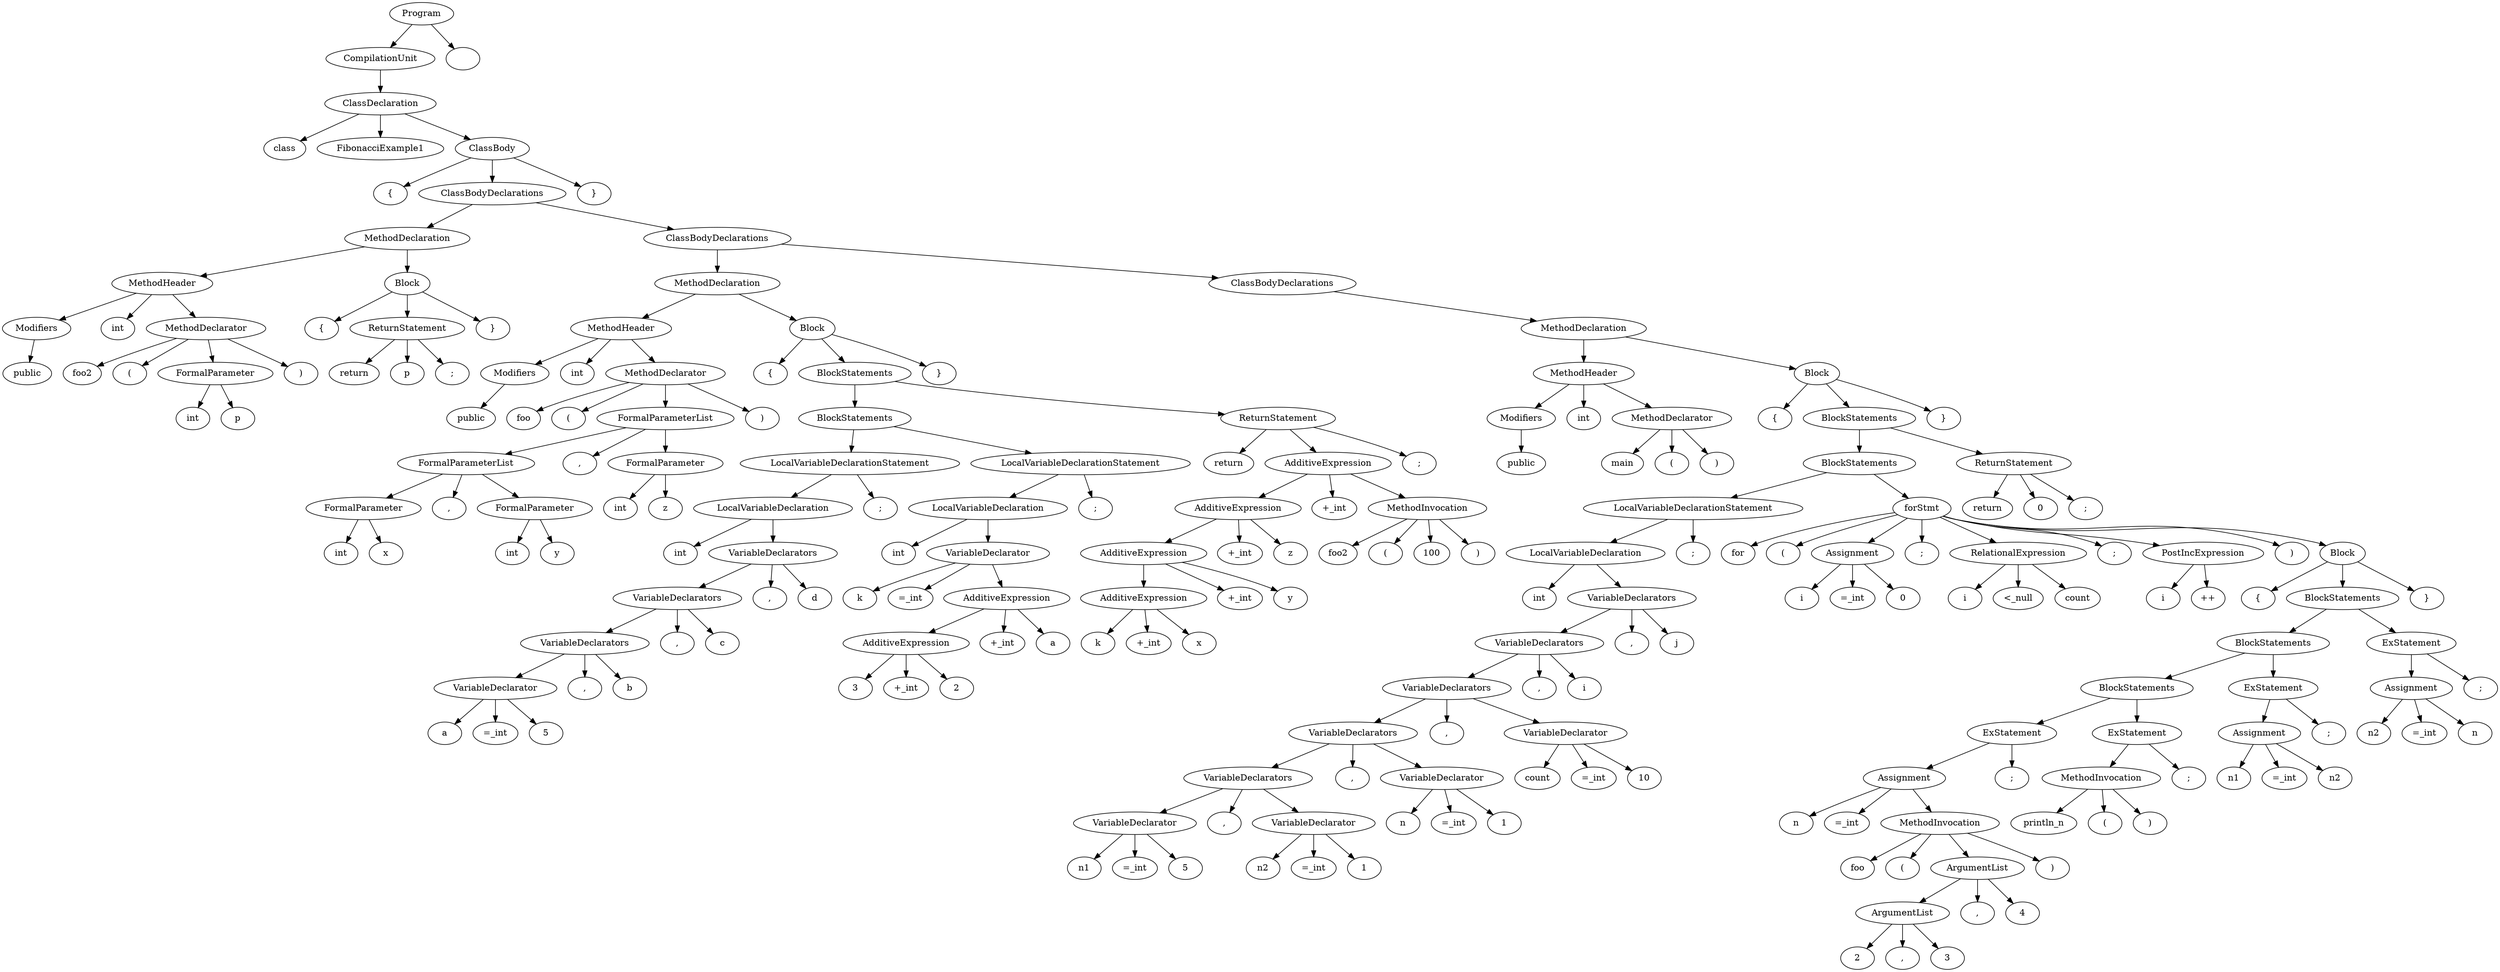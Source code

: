 digraph G {
n1 [label="class"]
n2 [label="FibonacciExample1"]
n3 [label="{"]
n4 [label="public"]
n5 [label="Modifiers"]
n5->n4;
n6 [label="int"]
n7 [label="foo2"]
n8 [label="("]
n9 [label="int"]
n10 [label="p"]
n11 [label="FormalParameter"]
n11->n10;
n11->n9;
n12 [label=")"]
n13 [label="MethodDeclarator"]
n13->n12;
n13->n11;
n13->n8;
n13->n7;
n14 [label="MethodHeader"]
n14->n13;
n14->n6;
n14->n5;
n15 [label="{"]
n16 [label="return"]
n17 [label="p"]
n18 [label=";"]
n19 [label="ReturnStatement"]
n19->n18;
n19->n17;
n19->n16;
n20 [label="}"]
n21 [label="Block"]
n21->n20;
n21->n19;
n21->n15;
n22 [label="MethodDeclaration"]
n22->n21;
n22->n14;
n23 [label="public"]
n24 [label="Modifiers"]
n24->n23;
n25 [label="int"]
n26 [label="foo"]
n27 [label="("]
n28 [label="int"]
n29 [label="x"]
n30 [label="FormalParameter"]
n30->n29;
n30->n28;
n31 [label=","]
n32 [label="int"]
n33 [label="y"]
n34 [label="FormalParameter"]
n34->n33;
n34->n32;
n35 [label="FormalParameterList"]
n35->n34;
n35->n31;
n35->n30;
n36 [label=","]
n37 [label="int"]
n38 [label="z"]
n39 [label="FormalParameter"]
n39->n38;
n39->n37;
n40 [label="FormalParameterList"]
n40->n39;
n40->n36;
n40->n35;
n41 [label=")"]
n42 [label="MethodDeclarator"]
n42->n41;
n42->n40;
n42->n27;
n42->n26;
n43 [label="MethodHeader"]
n43->n42;
n43->n25;
n43->n24;
n44 [label="{"]
n45 [label="int"]
n46 [label="a"]
n47 [label="=_int"]
n48 [label="5"]
n49 [label="VariableDeclarator"]
n49->n48;
n49->n47;
n49->n46;
n50 [label=","]
n51 [label="b"]
n52 [label="VariableDeclarators"]
n52->n51;
n52->n50;
n52->n49;
n53 [label=","]
n54 [label="c"]
n55 [label="VariableDeclarators"]
n55->n54;
n55->n53;
n55->n52;
n56 [label=","]
n57 [label="d"]
n58 [label="VariableDeclarators"]
n58->n57;
n58->n56;
n58->n55;
n59 [label="LocalVariableDeclaration"]
n59->n58;
n59->n45;
n60 [label=";"]
n61 [label="LocalVariableDeclarationStatement"]
n61->n60;
n61->n59;
n62 [label="int"]
n63 [label="k"]
n64 [label="=_int"]
n65 [label="3"]
n66 [label="+_int"]
n67 [label="2"]
n68 [label="AdditiveExpression"]
n68->n67;
n68->n66;
n68->n65;
n69 [label="+_int"]
n70 [label="a"]
n71 [label="AdditiveExpression"]
n71->n70;
n71->n69;
n71->n68;
n72 [label="VariableDeclarator"]
n72->n71;
n72->n64;
n72->n63;
n73 [label="LocalVariableDeclaration"]
n73->n72;
n73->n62;
n74 [label=";"]
n75 [label="LocalVariableDeclarationStatement"]
n75->n74;
n75->n73;
n76 [label="BlockStatements"]
n76->n75;
n76->n61;
n77 [label="return"]
n78 [label="k"]
n79 [label="+_int"]
n80 [label="x"]
n81 [label="AdditiveExpression"]
n81->n80;
n81->n79;
n81->n78;
n82 [label="+_int"]
n83 [label="y"]
n84 [label="AdditiveExpression"]
n84->n83;
n84->n82;
n84->n81;
n85 [label="+_int"]
n86 [label="z"]
n87 [label="AdditiveExpression"]
n87->n86;
n87->n85;
n87->n84;
n88 [label="+_int"]
n89 [label="foo2"]
n90 [label="("]
n91 [label="100"]
n92 [label=")"]
n93 [label="MethodInvocation"]
n93->n92;
n93->n91;
n93->n90;
n93->n89;
n94 [label="AdditiveExpression"]
n94->n93;
n94->n88;
n94->n87;
n95 [label=";"]
n96 [label="ReturnStatement"]
n96->n95;
n96->n94;
n96->n77;
n97 [label="BlockStatements"]
n97->n96;
n97->n76;
n98 [label="}"]
n99 [label="Block"]
n99->n98;
n99->n97;
n99->n44;
n100 [label="MethodDeclaration"]
n100->n99;
n100->n43;
n101 [label="public"]
n102 [label="Modifiers"]
n102->n101;
n103 [label="int"]
n104 [label="main"]
n105 [label="("]
n106 [label=")"]
n107 [label="MethodDeclarator"]
n107->n106;
n107->n105;
n107->n104;
n108 [label="MethodHeader"]
n108->n107;
n108->n103;
n108->n102;
n109 [label="{"]
n110 [label="int"]
n111 [label="n1"]
n112 [label="=_int"]
n113 [label="5"]
n114 [label="VariableDeclarator"]
n114->n113;
n114->n112;
n114->n111;
n115 [label=","]
n116 [label="n2"]
n117 [label="=_int"]
n118 [label="1"]
n119 [label="VariableDeclarator"]
n119->n118;
n119->n117;
n119->n116;
n120 [label="VariableDeclarators"]
n120->n119;
n120->n115;
n120->n114;
n121 [label=","]
n122 [label="n"]
n123 [label="=_int"]
n124 [label="1"]
n125 [label="VariableDeclarator"]
n125->n124;
n125->n123;
n125->n122;
n126 [label="VariableDeclarators"]
n126->n125;
n126->n121;
n126->n120;
n127 [label=","]
n128 [label="count"]
n129 [label="=_int"]
n130 [label="10"]
n131 [label="VariableDeclarator"]
n131->n130;
n131->n129;
n131->n128;
n132 [label="VariableDeclarators"]
n132->n131;
n132->n127;
n132->n126;
n133 [label=","]
n134 [label="i"]
n135 [label="VariableDeclarators"]
n135->n134;
n135->n133;
n135->n132;
n136 [label=","]
n137 [label="j"]
n138 [label="VariableDeclarators"]
n138->n137;
n138->n136;
n138->n135;
n139 [label="LocalVariableDeclaration"]
n139->n138;
n139->n110;
n140 [label=";"]
n141 [label="LocalVariableDeclarationStatement"]
n141->n140;
n141->n139;
n142 [label="for"]
n143 [label="("]
n144 [label="i"]
n145 [label="=_int"]
n146 [label="0"]
n147 [label="Assignment"]
n147->n146;
n147->n145;
n147->n144;
n148 [label=";"]
n149 [label="i"]
n150 [label="<_null"]
n151 [label="count"]
n152 [label="RelationalExpression"]
n152->n151;
n152->n150;
n152->n149;
n153 [label=";"]
n154 [label="i"]
n155 [label="++"]
n156 [label="PostIncExpression"]
n156->n155;
n156->n154;
n157 [label=")"]
n158 [label="{"]
n159 [label="n"]
n160 [label="=_int"]
n161 [label="foo"]
n162 [label="("]
n163 [label="2"]
n164 [label=","]
n165 [label="3"]
n166 [label="ArgumentList"]
n166->n165;
n166->n164;
n166->n163;
n167 [label=","]
n168 [label="4"]
n169 [label="ArgumentList"]
n169->n168;
n169->n167;
n169->n166;
n170 [label=")"]
n171 [label="MethodInvocation"]
n171->n170;
n171->n169;
n171->n162;
n171->n161;
n172 [label="Assignment"]
n172->n171;
n172->n160;
n172->n159;
n173 [label=";"]
n174 [label="ExStatement"]
n174->n173;
n174->n172;
n175 [label="println_n"]
n176 [label="("]
n177 [label=")"]
n178 [label="MethodInvocation"]
n178->n177;
n178->n176;
n178->n175;
n179 [label=";"]
n180 [label="ExStatement"]
n180->n179;
n180->n178;
n181 [label="BlockStatements"]
n181->n180;
n181->n174;
n182 [label="n1"]
n183 [label="=_int"]
n184 [label="n2"]
n185 [label="Assignment"]
n185->n184;
n185->n183;
n185->n182;
n186 [label=";"]
n187 [label="ExStatement"]
n187->n186;
n187->n185;
n188 [label="BlockStatements"]
n188->n187;
n188->n181;
n189 [label="n2"]
n190 [label="=_int"]
n191 [label="n"]
n192 [label="Assignment"]
n192->n191;
n192->n190;
n192->n189;
n193 [label=";"]
n194 [label="ExStatement"]
n194->n193;
n194->n192;
n195 [label="BlockStatements"]
n195->n194;
n195->n188;
n196 [label="}"]
n197 [label="Block"]
n197->n196;
n197->n195;
n197->n158;
n198 [label="forStmt"]
n198->n197;
n198->n157;
n198->n156;
n198->n153;
n198->n152;
n198->n148;
n198->n147;
n198->n143;
n198->n142;
n199 [label="BlockStatements"]
n199->n198;
n199->n141;
n200 [label="return"]
n201 [label="0"]
n202 [label=";"]
n203 [label="ReturnStatement"]
n203->n202;
n203->n201;
n203->n200;
n204 [label="BlockStatements"]
n204->n203;
n204->n199;
n205 [label="}"]
n206 [label="Block"]
n206->n205;
n206->n204;
n206->n109;
n207 [label="MethodDeclaration"]
n207->n206;
n207->n108;
n208 [label="ClassBodyDeclarations"]
n208->n207;
n209 [label="ClassBodyDeclarations"]
n209->n208;
n209->n100;
n210 [label="ClassBodyDeclarations"]
n210->n209;
n210->n22;
n211 [label="}"]
n212 [label="ClassBody"]
n212->n211;
n212->n210;
n212->n3;
n213 [label="ClassDeclaration"]
n213->n212;
n213->n2;
n213->n1;
n214 [label="CompilationUnit"]
n214->n213;
n215 [label="Program"]
n215->n216;
n215->n214;
n216 [label=""]
}
